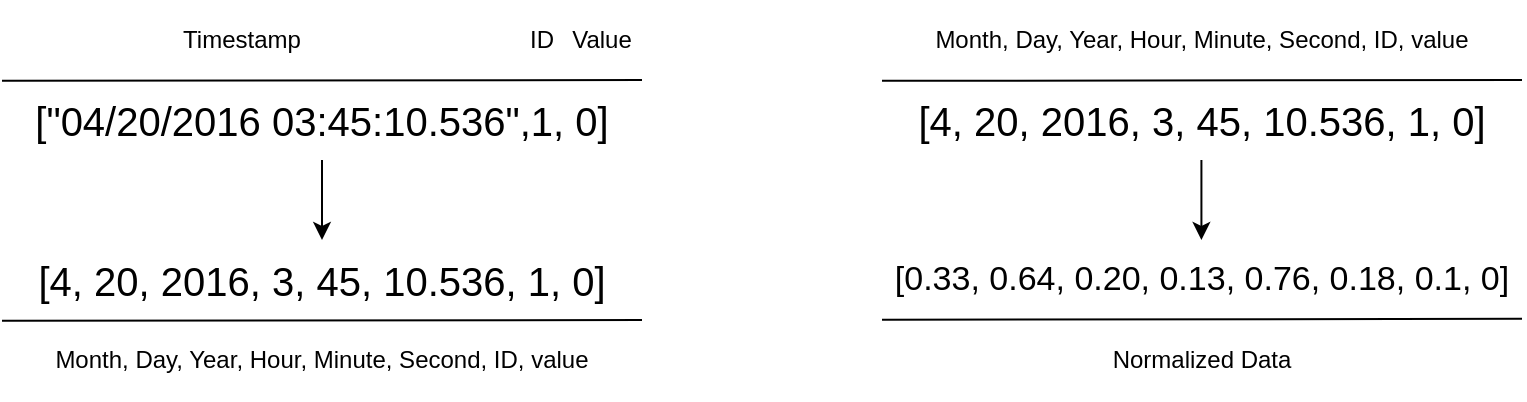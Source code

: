 <mxfile version="13.10.4" type="github"><diagram id="BaVJcyqf-k2p7w21sczI" name="Page-1"><mxGraphModel dx="1178" dy="642" grid="1" gridSize="10" guides="1" tooltips="1" connect="1" arrows="1" fold="1" page="1" pageScale="1" pageWidth="850" pageHeight="1100" math="1" shadow="0"><root><mxCell id="0"/><mxCell id="1" parent="0"/><mxCell id="FpBVksMD1BagmboZqsjJ-1" value="&lt;font style=&quot;font-size: 20px&quot;&gt;[&quot;04/20/2016 03:45:10.536&quot;,1, 0]&lt;/font&gt;" style="text;html=1;strokeColor=none;fillColor=none;align=center;verticalAlign=middle;whiteSpace=wrap;rounded=0;" parent="1" vertex="1"><mxGeometry x="40" y="40" width="320" height="40" as="geometry"/></mxCell><mxCell id="B9Q6XgfmrINqhX0-FBBS-1" value="" style="endArrow=none;html=1;" edge="1" parent="1"><mxGeometry width="50" height="50" relative="1" as="geometry"><mxPoint x="40" y="160.43" as="sourcePoint"/><mxPoint x="360" y="160" as="targetPoint"/></mxGeometry></mxCell><mxCell id="B9Q6XgfmrINqhX0-FBBS-2" value="Timestamp" style="text;html=1;strokeColor=none;fillColor=none;align=center;verticalAlign=middle;whiteSpace=wrap;rounded=0;" vertex="1" parent="1"><mxGeometry x="120" y="10" width="80" height="20" as="geometry"/></mxCell><mxCell id="B9Q6XgfmrINqhX0-FBBS-4" value="ID" style="text;html=1;strokeColor=none;fillColor=none;align=center;verticalAlign=middle;whiteSpace=wrap;rounded=0;" vertex="1" parent="1"><mxGeometry x="300" y="10" width="20" height="20" as="geometry"/></mxCell><mxCell id="B9Q6XgfmrINqhX0-FBBS-5" value="Value" style="text;html=1;strokeColor=none;fillColor=none;align=center;verticalAlign=middle;whiteSpace=wrap;rounded=0;" vertex="1" parent="1"><mxGeometry x="320" y="10" width="40" height="20" as="geometry"/></mxCell><mxCell id="B9Q6XgfmrINqhX0-FBBS-6" value="" style="endArrow=classic;html=1;exitX=0.5;exitY=1;exitDx=0;exitDy=0;" edge="1" parent="1" source="FpBVksMD1BagmboZqsjJ-1"><mxGeometry width="50" height="50" relative="1" as="geometry"><mxPoint x="200" y="90" as="sourcePoint"/><mxPoint x="200" y="120" as="targetPoint"/><Array as="points"><mxPoint x="200" y="120"/></Array></mxGeometry></mxCell><mxCell id="B9Q6XgfmrINqhX0-FBBS-7" value="&lt;font style=&quot;font-size: 20px&quot;&gt;[4, 20, 2016, 3, 45, 10.536, 1, 0]&lt;/font&gt;" style="text;html=1;strokeColor=none;fillColor=none;align=center;verticalAlign=middle;whiteSpace=wrap;rounded=0;" vertex="1" parent="1"><mxGeometry x="480" y="40" width="320" height="40" as="geometry"/></mxCell><mxCell id="B9Q6XgfmrINqhX0-FBBS-9" value="" style="endArrow=none;html=1;" edge="1" parent="1"><mxGeometry width="50" height="50" relative="1" as="geometry"><mxPoint x="40" y="40.43" as="sourcePoint"/><mxPoint x="360" y="40" as="targetPoint"/></mxGeometry></mxCell><mxCell id="B9Q6XgfmrINqhX0-FBBS-10" value="Month, Day, Year, Hour, Minute, Second, ID, value" style="text;html=1;strokeColor=none;fillColor=none;align=center;verticalAlign=middle;whiteSpace=wrap;rounded=0;" vertex="1" parent="1"><mxGeometry x="40" y="160" width="320" height="40" as="geometry"/></mxCell><mxCell id="B9Q6XgfmrINqhX0-FBBS-13" value="Month, Day, Year, Hour, Minute, Second, ID, value" style="text;html=1;strokeColor=none;fillColor=none;align=center;verticalAlign=middle;whiteSpace=wrap;rounded=0;" vertex="1" parent="1"><mxGeometry x="480" width="320" height="40" as="geometry"/></mxCell><mxCell id="B9Q6XgfmrINqhX0-FBBS-14" value="&lt;font style=&quot;font-size: 20px&quot;&gt;[4, 20, 2016, 3, 45, 10.536, 1, 0]&lt;/font&gt;" style="text;html=1;strokeColor=none;fillColor=none;align=center;verticalAlign=middle;whiteSpace=wrap;rounded=0;" vertex="1" parent="1"><mxGeometry x="40" y="120" width="320" height="40" as="geometry"/></mxCell><mxCell id="B9Q6XgfmrINqhX0-FBBS-15" value="" style="endArrow=none;html=1;" edge="1" parent="1"><mxGeometry width="50" height="50" relative="1" as="geometry"><mxPoint x="480" y="40.43" as="sourcePoint"/><mxPoint x="800" y="40" as="targetPoint"/></mxGeometry></mxCell><mxCell id="B9Q6XgfmrINqhX0-FBBS-16" value="" style="endArrow=none;html=1;" edge="1" parent="1"><mxGeometry width="50" height="50" relative="1" as="geometry"><mxPoint x="480" y="159.86" as="sourcePoint"/><mxPoint x="800" y="159.43" as="targetPoint"/></mxGeometry></mxCell><mxCell id="B9Q6XgfmrINqhX0-FBBS-17" value="" style="endArrow=classic;html=1;exitX=0.5;exitY=1;exitDx=0;exitDy=0;" edge="1" parent="1"><mxGeometry width="50" height="50" relative="1" as="geometry"><mxPoint x="639.71" y="80" as="sourcePoint"/><mxPoint x="639.71" y="120" as="targetPoint"/><Array as="points"><mxPoint x="639.71" y="120"/></Array></mxGeometry></mxCell><mxCell id="B9Q6XgfmrINqhX0-FBBS-18" value="&lt;div style=&quot;font-size: 17px&quot;&gt;&lt;font style=&quot;font-size: 17px&quot;&gt;[0.33, 0.64, 0.20, 0.13, 0.76, 0.18, 0.1, 0]&lt;br&gt;&lt;/font&gt;&lt;/div&gt;" style="text;html=1;strokeColor=none;fillColor=none;align=center;verticalAlign=middle;whiteSpace=wrap;rounded=0;" vertex="1" parent="1"><mxGeometry x="480" y="120" width="320" height="40" as="geometry"/></mxCell><mxCell id="B9Q6XgfmrINqhX0-FBBS-19" value="&lt;div&gt;Normalized Data&lt;/div&gt;" style="text;html=1;strokeColor=none;fillColor=none;align=center;verticalAlign=middle;whiteSpace=wrap;rounded=0;" vertex="1" parent="1"><mxGeometry x="480" y="160" width="320" height="40" as="geometry"/></mxCell></root></mxGraphModel></diagram></mxfile>
